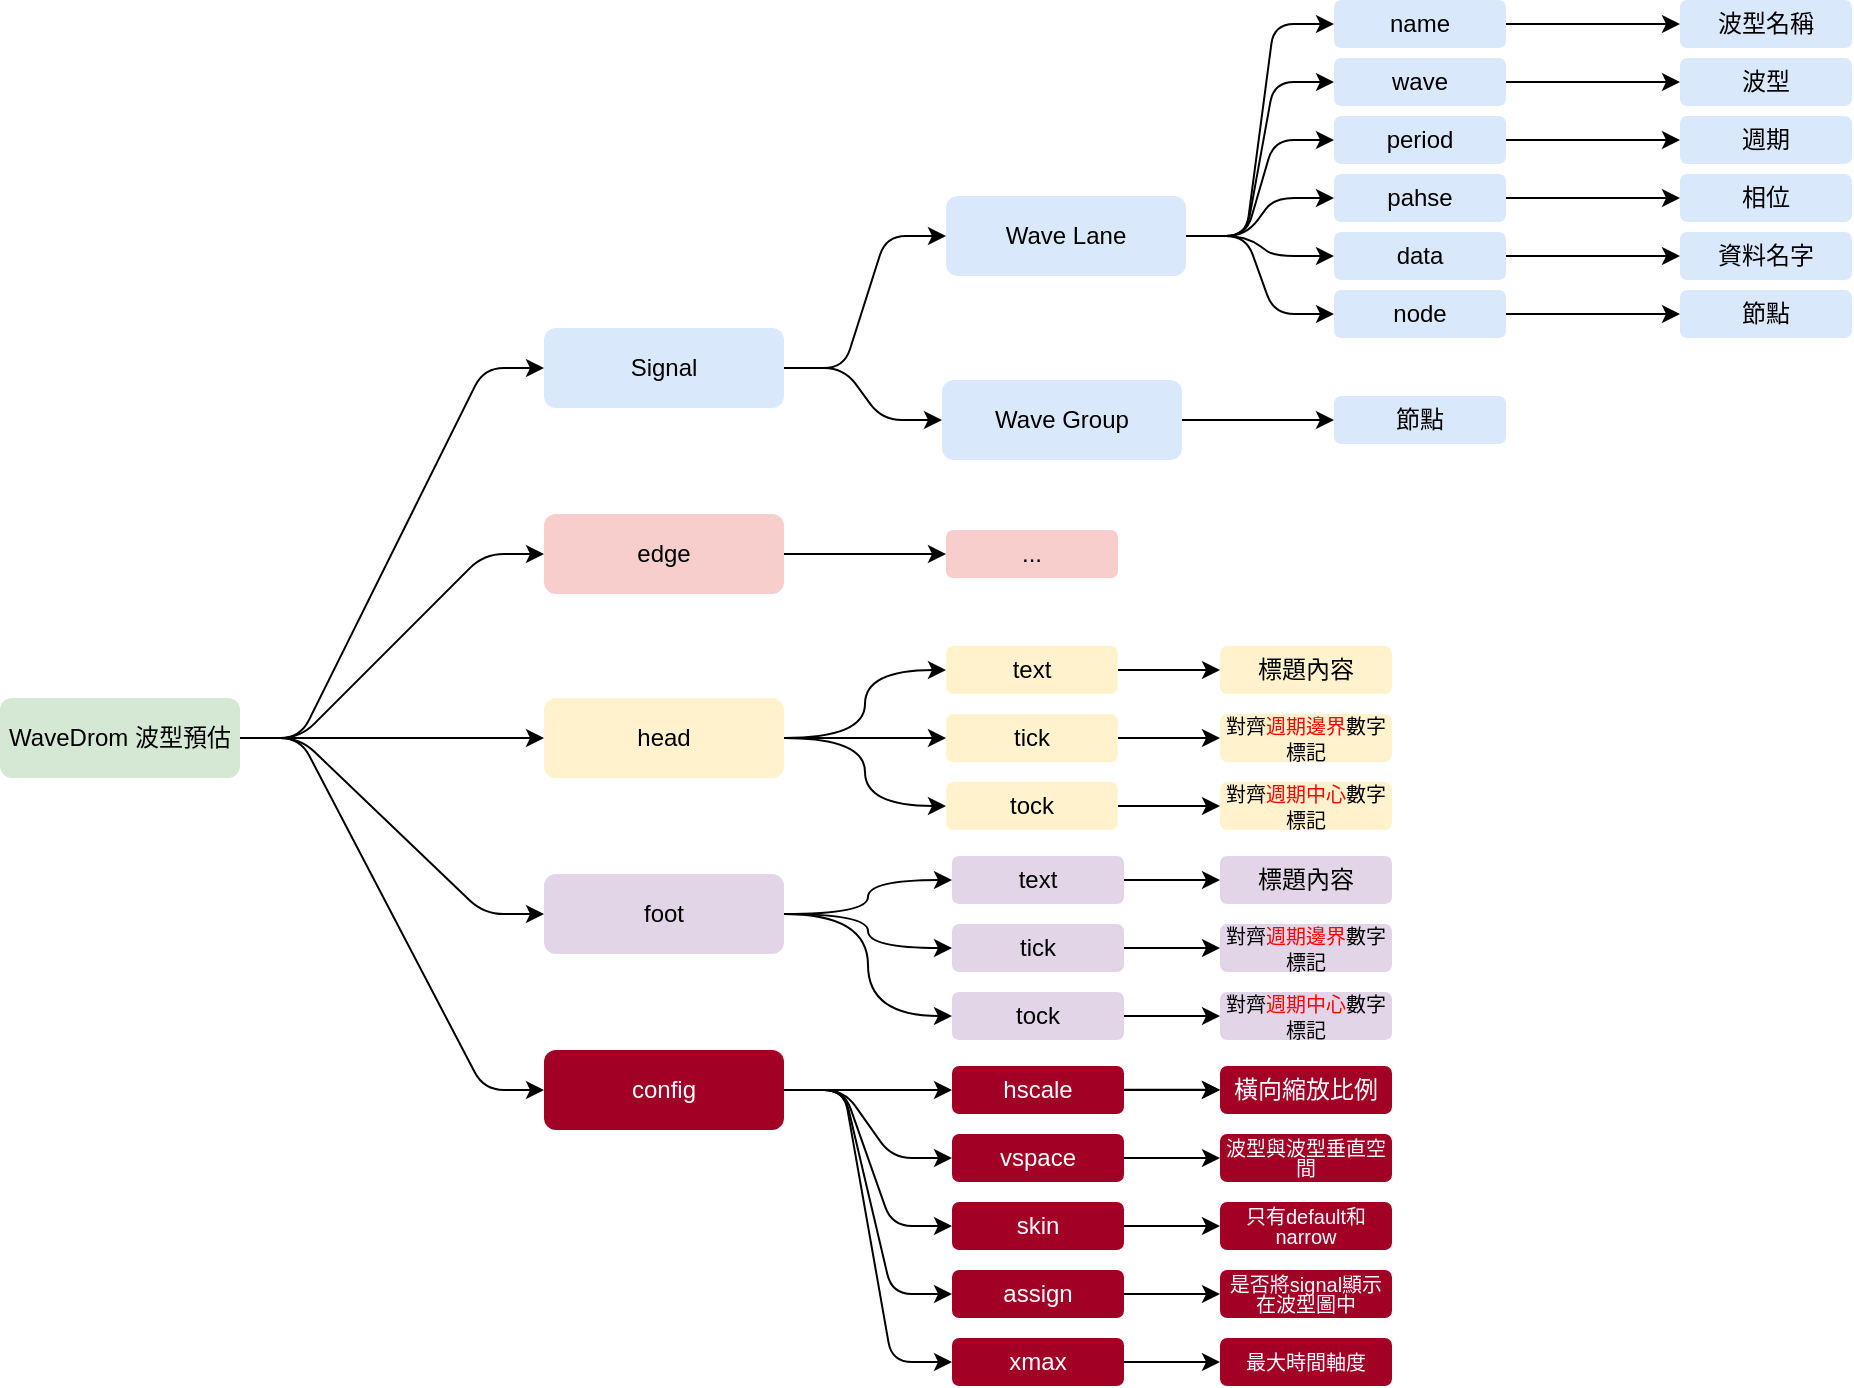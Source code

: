 <mxfile>
    <diagram id="xYQ8Gnr8b97CzqsovOpS" name="Page-1">
        <mxGraphModel dx="1013" dy="483" grid="1" gridSize="1" guides="1" tooltips="1" connect="1" arrows="1" fold="1" page="1" pageScale="1" pageWidth="1100" pageHeight="850" math="0" shadow="0">
            <root>
                <mxCell id="0"/>
                <mxCell id="1" parent="0"/>
                <mxCell id="34" value="" style="html=1;entryX=0;entryY=0.5;entryDx=0;entryDy=0;" parent="1" source="19" target="45" edge="1">
                    <mxGeometry relative="1" as="geometry">
                        <mxPoint x="953.0" y="23" as="targetPoint"/>
                    </mxGeometry>
                </mxCell>
                <mxCell id="19" value="name" style="rounded=1;html=1;fillColor=#dae8fc;strokeColor=none;whiteSpace=wrap;gradientColor=none;" parent="1" vertex="1">
                    <mxGeometry x="787" y="11" width="86" height="24" as="geometry"/>
                </mxCell>
                <mxCell id="57" style="html=1;" parent="1" source="20" target="47" edge="1">
                    <mxGeometry relative="1" as="geometry"/>
                </mxCell>
                <mxCell id="20" value="period" style="rounded=1;html=1;fillColor=#dae8fc;strokeColor=none;whiteSpace=wrap;gradientColor=none;" parent="1" vertex="1">
                    <mxGeometry x="787" y="69" width="86" height="24" as="geometry"/>
                </mxCell>
                <mxCell id="56" style="html=1;entryX=0;entryY=0.5;entryDx=0;entryDy=0;" parent="1" source="21" target="46" edge="1">
                    <mxGeometry relative="1" as="geometry"/>
                </mxCell>
                <mxCell id="21" value="wave" style="rounded=1;html=1;fillColor=#dae8fc;strokeColor=none;whiteSpace=wrap;gradientColor=none;" parent="1" vertex="1">
                    <mxGeometry x="787" y="40" width="86" height="24" as="geometry"/>
                </mxCell>
                <mxCell id="59" style="html=1;entryX=0;entryY=0.5;entryDx=0;entryDy=0;" parent="1" source="22" target="49" edge="1">
                    <mxGeometry relative="1" as="geometry"/>
                </mxCell>
                <mxCell id="22" value="data" style="rounded=1;html=1;fillColor=#dae8fc;strokeColor=none;whiteSpace=wrap;gradientColor=none;" parent="1" vertex="1">
                    <mxGeometry x="787" y="127" width="86" height="24" as="geometry"/>
                </mxCell>
                <mxCell id="58" style="html=1;entryX=0;entryY=0.5;entryDx=0;entryDy=0;" parent="1" source="23" target="48" edge="1">
                    <mxGeometry relative="1" as="geometry"/>
                </mxCell>
                <mxCell id="23" value="pahse" style="rounded=1;html=1;fillColor=#dae8fc;strokeColor=none;whiteSpace=wrap;gradientColor=none;" parent="1" vertex="1">
                    <mxGeometry x="787" y="98" width="86" height="24" as="geometry"/>
                </mxCell>
                <mxCell id="60" style="html=1;entryX=0;entryY=0.5;entryDx=0;entryDy=0;" parent="1" source="25" target="43" edge="1">
                    <mxGeometry relative="1" as="geometry"/>
                </mxCell>
                <mxCell id="25" value="node" style="rounded=1;html=1;fillColor=#dae8fc;strokeColor=none;whiteSpace=wrap;gradientColor=none;" parent="1" vertex="1">
                    <mxGeometry x="787" y="156" width="86" height="24" as="geometry"/>
                </mxCell>
                <mxCell id="8" style="edgeStyle=entityRelationEdgeStyle;html=1;entryX=0;entryY=0.5;entryDx=0;entryDy=0;" parent="1" source="2" target="10" edge="1">
                    <mxGeometry relative="1" as="geometry">
                        <mxPoint x="391" y="170" as="targetPoint"/>
                    </mxGeometry>
                </mxCell>
                <mxCell id="9" style="edgeStyle=entityRelationEdgeStyle;html=1;entryX=0;entryY=0.5;entryDx=0;entryDy=0;" parent="1" source="2" target="7" edge="1">
                    <mxGeometry relative="1" as="geometry"/>
                </mxCell>
                <mxCell id="12" style="edgeStyle=entityRelationEdgeStyle;html=1;entryX=0;entryY=0.5;entryDx=0;entryDy=0;" parent="1" source="2" target="5" edge="1">
                    <mxGeometry relative="1" as="geometry"/>
                </mxCell>
                <mxCell id="13" style="edgeStyle=entityRelationEdgeStyle;html=1;entryX=0;entryY=0.5;entryDx=0;entryDy=0;" parent="1" source="2" target="6" edge="1">
                    <mxGeometry relative="1" as="geometry"/>
                </mxCell>
                <mxCell id="14" style="edgeStyle=entityRelationEdgeStyle;html=1;" parent="1" source="2" target="4" edge="1">
                    <mxGeometry relative="1" as="geometry"/>
                </mxCell>
                <mxCell id="2" value="WaveDrom 波型預估" style="rounded=1;whiteSpace=wrap;html=1;fillColor=#d5e8d4;strokeColor=none;" parent="1" vertex="1">
                    <mxGeometry x="120" y="360" width="120" height="40" as="geometry"/>
                </mxCell>
                <mxCell id="106" style="edgeStyle=none;html=1;entryX=0;entryY=0.5;entryDx=0;entryDy=0;fontSize=10;fontColor=#FF0000;" edge="1" parent="1" source="4" target="101">
                    <mxGeometry relative="1" as="geometry"/>
                </mxCell>
                <mxCell id="107" style="edgeStyle=entityRelationEdgeStyle;html=1;exitX=1;exitY=0.5;exitDx=0;exitDy=0;entryX=0;entryY=0.5;entryDx=0;entryDy=0;fontSize=10;fontColor=#FF0000;" edge="1" parent="1" source="4" target="104">
                    <mxGeometry relative="1" as="geometry"/>
                </mxCell>
                <mxCell id="108" style="edgeStyle=entityRelationEdgeStyle;html=1;entryX=0;entryY=0.5;entryDx=0;entryDy=0;fontSize=10;fontColor=#FF0000;exitX=1;exitY=0.5;exitDx=0;exitDy=0;" edge="1" parent="1" source="4" target="103">
                    <mxGeometry relative="1" as="geometry"/>
                </mxCell>
                <mxCell id="109" style="edgeStyle=entityRelationEdgeStyle;html=1;entryX=0;entryY=0.5;entryDx=0;entryDy=0;fontSize=10;fontColor=#FF0000;exitX=1;exitY=0.5;exitDx=0;exitDy=0;" edge="1" parent="1" source="4" target="102">
                    <mxGeometry relative="1" as="geometry"/>
                </mxCell>
                <mxCell id="110" style="edgeStyle=entityRelationEdgeStyle;html=1;entryX=0;entryY=0.5;entryDx=0;entryDy=0;fontSize=10;fontColor=#FF0000;exitX=1;exitY=0.5;exitDx=0;exitDy=0;" edge="1" parent="1" source="4" target="105">
                    <mxGeometry relative="1" as="geometry"/>
                </mxCell>
                <mxCell id="4" value="config" style="rounded=1;whiteSpace=wrap;html=1;fillColor=#a20025;strokeColor=none;flipH=0;fontColor=#ffffff;" parent="1" vertex="1">
                    <mxGeometry x="392" y="536" width="120" height="40" as="geometry"/>
                </mxCell>
                <mxCell id="5" value="foot" style="rounded=1;whiteSpace=wrap;html=1;fillColor=#e1d5e7;strokeColor=none;" parent="1" vertex="1">
                    <mxGeometry x="392" y="448" width="120" height="40" as="geometry"/>
                </mxCell>
                <mxCell id="69" style="edgeStyle=orthogonalEdgeStyle;html=1;entryX=0;entryY=0.5;entryDx=0;entryDy=0;exitX=1;exitY=0.5;exitDx=0;exitDy=0;curved=1;" edge="1" parent="1" source="6" target="65">
                    <mxGeometry relative="1" as="geometry"/>
                </mxCell>
                <mxCell id="70" style="edgeStyle=orthogonalEdgeStyle;html=1;entryX=0;entryY=0.5;entryDx=0;entryDy=0;curved=1;" edge="1" parent="1" source="6" target="67">
                    <mxGeometry relative="1" as="geometry"/>
                </mxCell>
                <mxCell id="71" style="edgeStyle=orthogonalEdgeStyle;html=1;entryX=0;entryY=0.5;entryDx=0;entryDy=0;exitX=1;exitY=0.5;exitDx=0;exitDy=0;curved=1;" edge="1" parent="1" source="6" target="68">
                    <mxGeometry relative="1" as="geometry"/>
                </mxCell>
                <mxCell id="6" value="head" style="rounded=1;whiteSpace=wrap;html=1;fillColor=#fff2cc;strokeColor=none;" parent="1" vertex="1">
                    <mxGeometry x="392" y="360" width="120" height="40" as="geometry"/>
                </mxCell>
                <mxCell id="64" value="" style="edgeStyle=none;html=1;" parent="1" source="7" target="63" edge="1">
                    <mxGeometry relative="1" as="geometry"/>
                </mxCell>
                <mxCell id="7" value="edge" style="rounded=1;whiteSpace=wrap;html=1;fillColor=#f8cecc;strokeColor=none;" parent="1" vertex="1">
                    <mxGeometry x="392" y="268" width="120" height="40" as="geometry"/>
                </mxCell>
                <mxCell id="17" style="edgeStyle=entityRelationEdgeStyle;html=1;entryX=0;entryY=0.5;entryDx=0;entryDy=0;" parent="1" source="10" target="15" edge="1">
                    <mxGeometry relative="1" as="geometry"/>
                </mxCell>
                <mxCell id="18" style="edgeStyle=entityRelationEdgeStyle;html=1;entryX=0;entryY=0.5;entryDx=0;entryDy=0;" parent="1" source="10" target="16" edge="1">
                    <mxGeometry relative="1" as="geometry"/>
                </mxCell>
                <mxCell id="10" value="Signal" style="rounded=1;whiteSpace=wrap;html=1;fillColor=#dae8fc;strokeColor=none;" parent="1" vertex="1">
                    <mxGeometry x="392" y="175" width="120" height="40" as="geometry"/>
                </mxCell>
                <mxCell id="27" style="edgeStyle=entityRelationEdgeStyle;html=1;entryX=0;entryY=0.5;entryDx=0;entryDy=0;" parent="1" source="15" target="19" edge="1">
                    <mxGeometry relative="1" as="geometry"/>
                </mxCell>
                <mxCell id="28" style="edgeStyle=entityRelationEdgeStyle;html=1;entryX=0;entryY=0.5;entryDx=0;entryDy=0;" parent="1" source="15" target="21" edge="1">
                    <mxGeometry relative="1" as="geometry"/>
                </mxCell>
                <mxCell id="29" style="edgeStyle=entityRelationEdgeStyle;html=1;entryX=0;entryY=0.5;entryDx=0;entryDy=0;" parent="1" source="15" target="20" edge="1">
                    <mxGeometry relative="1" as="geometry"/>
                </mxCell>
                <mxCell id="30" style="edgeStyle=entityRelationEdgeStyle;html=1;entryX=0;entryY=0.5;entryDx=0;entryDy=0;" parent="1" source="15" target="23" edge="1">
                    <mxGeometry relative="1" as="geometry"/>
                </mxCell>
                <mxCell id="31" style="edgeStyle=entityRelationEdgeStyle;html=1;entryX=0;entryY=0.5;entryDx=0;entryDy=0;" parent="1" source="15" target="22" edge="1">
                    <mxGeometry relative="1" as="geometry"/>
                </mxCell>
                <mxCell id="32" style="edgeStyle=entityRelationEdgeStyle;html=1;entryX=0;entryY=0.5;entryDx=0;entryDy=0;" parent="1" source="15" target="25" edge="1">
                    <mxGeometry relative="1" as="geometry"/>
                </mxCell>
                <mxCell id="15" value="Wave Lane" style="rounded=1;whiteSpace=wrap;html=1;fillColor=#dae8fc;strokeColor=none;" parent="1" vertex="1">
                    <mxGeometry x="593" y="109" width="120" height="40" as="geometry"/>
                </mxCell>
                <mxCell id="62" style="edgeStyle=none;html=1;entryX=0;entryY=0.5;entryDx=0;entryDy=0;" parent="1" source="16" target="61" edge="1">
                    <mxGeometry relative="1" as="geometry"/>
                </mxCell>
                <mxCell id="16" value="Wave Group" style="rounded=1;whiteSpace=wrap;html=1;fillColor=#dae8fc;strokeColor=none;" parent="1" vertex="1">
                    <mxGeometry x="591" y="201" width="120" height="40" as="geometry"/>
                </mxCell>
                <mxCell id="43" value="節點&lt;span style=&quot;color: rgba(0, 0, 0, 0); font-family: monospace; font-size: 0px; text-align: start;&quot;&gt;%3CmxGraphModel%3E%3Croot%3E%3CmxCell%20id%3D%220%22%2F%3E%3CmxCell%20id%3D%221%22%20parent%3D%220%22%2F%3E%3CmxCell%20id%3D%222%22%20value%3D%22%E7%9B%B8%E4%BD%8D%22%20style%3D%22rounded%3D1%3Bhtml%3D1%3BfillColor%3D%23dae8fc%3BstrokeColor%3Dnone%3BwhiteSpace%3Dwrap%3BgradientColor%3Dnone%3B%22%20vertex%3D%221%22%20parent%3D%221%22%3E%3CmxGeometry%20x%3D%22947%22%20y%3D%22128%22%20width%3D%2286%22%20height%3D%2224%22%20as%3D%22geometry%22%2F%3E%3C%2FmxCell%3E%3C%2Froot%3E%3C%2FmxGraphModel%3E&lt;/span&gt;" style="rounded=1;html=1;fillColor=#dae8fc;strokeColor=none;whiteSpace=wrap;gradientColor=none;" parent="1" vertex="1">
                    <mxGeometry x="960" y="156" width="86" height="24" as="geometry"/>
                </mxCell>
                <mxCell id="45" value="波型名稱" style="rounded=1;html=1;fillColor=#dae8fc;strokeColor=none;whiteSpace=wrap;gradientColor=none;" parent="1" vertex="1">
                    <mxGeometry x="960" y="11" width="86" height="24" as="geometry"/>
                </mxCell>
                <mxCell id="46" value="波型" style="rounded=1;html=1;fillColor=#dae8fc;strokeColor=none;whiteSpace=wrap;gradientColor=none;" parent="1" vertex="1">
                    <mxGeometry x="960" y="40" width="86" height="24" as="geometry"/>
                </mxCell>
                <mxCell id="47" value="週期" style="rounded=1;html=1;fillColor=#dae8fc;strokeColor=none;whiteSpace=wrap;gradientColor=none;" parent="1" vertex="1">
                    <mxGeometry x="960" y="69" width="86" height="24" as="geometry"/>
                </mxCell>
                <mxCell id="48" value="相位" style="rounded=1;html=1;fillColor=#dae8fc;strokeColor=none;whiteSpace=wrap;gradientColor=none;" parent="1" vertex="1">
                    <mxGeometry x="960" y="98" width="86" height="24" as="geometry"/>
                </mxCell>
                <mxCell id="49" value="資料名字" style="rounded=1;html=1;fillColor=#dae8fc;strokeColor=none;whiteSpace=wrap;gradientColor=none;" parent="1" vertex="1">
                    <mxGeometry x="960" y="127" width="86" height="24" as="geometry"/>
                </mxCell>
                <mxCell id="61" value="節點&lt;span style=&quot;color: rgba(0, 0, 0, 0); font-family: monospace; font-size: 0px; text-align: start;&quot;&gt;%3CmxGraphModel%3E%3Croot%3E%3CmxCell%20id%3D%220%22%2F%3E%3CmxCell%20id%3D%221%22%20parent%3D%220%22%2F%3E%3CmxCell%20id%3D%222%22%20value%3D%22%E7%9B%B8%E4%BD%8D%22%20style%3D%22rounded%3D1%3Bhtml%3D1%3BfillColor%3D%23dae8fc%3BstrokeColor%3Dnone%3BwhiteSpace%3Dwrap%3BgradientColor%3Dnone%3B%22%20vertex%3D%221%22%20parent%3D%221%22%3E%3CmxGeometry%20x%3D%22947%22%20y%3D%22128%22%20width%3D%2286%22%20height%3D%2224%22%20as%3D%22geometry%22%2F%3E%3C%2FmxCell%3E%3C%2Froot%3E%3C%2FmxGraphModel%3E&lt;/span&gt;" style="rounded=1;html=1;fillColor=#dae8fc;strokeColor=none;whiteSpace=wrap;gradientColor=none;" parent="1" vertex="1">
                    <mxGeometry x="787" y="209" width="86" height="24" as="geometry"/>
                </mxCell>
                <mxCell id="63" value="..." style="rounded=1;whiteSpace=wrap;html=1;fillColor=#f8cecc;strokeColor=none;" parent="1" vertex="1">
                    <mxGeometry x="593" y="276" width="86" height="24" as="geometry"/>
                </mxCell>
                <mxCell id="77" style="html=1;entryX=0;entryY=0.5;entryDx=0;entryDy=0;fontSize=10;fontColor=#FF0000;" edge="1" parent="1" source="65" target="73">
                    <mxGeometry relative="1" as="geometry"/>
                </mxCell>
                <mxCell id="65" value="text" style="rounded=1;html=1;fillColor=#fff2cc;strokeColor=none;whiteSpace=wrap;flipH=0;flipV=1;" vertex="1" parent="1">
                    <mxGeometry x="593" y="334" width="86" height="24" as="geometry"/>
                </mxCell>
                <mxCell id="78" style="html=1;entryX=0;entryY=0.5;entryDx=0;entryDy=0;fontSize=10;fontColor=#FF0000;" edge="1" parent="1" source="67" target="74">
                    <mxGeometry relative="1" as="geometry"/>
                </mxCell>
                <mxCell id="67" value="tick" style="rounded=1;html=1;fillColor=#fff2cc;strokeColor=none;whiteSpace=wrap;" vertex="1" parent="1">
                    <mxGeometry x="593" y="368" width="86" height="24" as="geometry"/>
                </mxCell>
                <mxCell id="79" style="html=1;entryX=0;entryY=0.5;entryDx=0;entryDy=0;fontSize=10;fontColor=#FF0000;" edge="1" parent="1" source="68" target="75">
                    <mxGeometry relative="1" as="geometry"/>
                </mxCell>
                <mxCell id="68" value="tock" style="rounded=1;html=1;fillColor=#fff2cc;strokeColor=none;whiteSpace=wrap;" vertex="1" parent="1">
                    <mxGeometry x="593" y="402" width="86" height="24" as="geometry"/>
                </mxCell>
                <mxCell id="73" value="標題內容" style="rounded=1;html=1;fillColor=#fff2cc;strokeColor=none;whiteSpace=wrap;flipH=0;flipV=1;" vertex="1" parent="1">
                    <mxGeometry x="730" y="334" width="86" height="24" as="geometry"/>
                </mxCell>
                <mxCell id="74" value="&lt;p style=&quot;line-height: 100%;&quot;&gt;&lt;font style=&quot;font-size: 10px;&quot;&gt;對齊&lt;font color=&quot;#ff0000&quot;&gt;週期邊界&lt;/font&gt;數字標記&lt;/font&gt;&lt;/p&gt;" style="rounded=1;html=1;fillColor=#fff2cc;strokeColor=none;whiteSpace=wrap;spacing=0;strokeWidth=1;" vertex="1" parent="1">
                    <mxGeometry x="730" y="368" width="86" height="24" as="geometry"/>
                </mxCell>
                <mxCell id="75" value="&lt;p style=&quot;line-height: 100%;&quot;&gt;&lt;span style=&quot;font-size: 10px;&quot;&gt;對齊&lt;font color=&quot;#ff0000&quot;&gt;週期中心&lt;/font&gt;數字標記&lt;/span&gt;&lt;/p&gt;" style="rounded=1;html=1;fillColor=#fff2cc;strokeColor=none;whiteSpace=wrap;" vertex="1" parent="1">
                    <mxGeometry x="730" y="402" width="86" height="24" as="geometry"/>
                </mxCell>
                <mxCell id="80" style="edgeStyle=orthogonalEdgeStyle;html=1;entryX=0;entryY=0.5;entryDx=0;entryDy=0;exitX=1;exitY=0.5;exitDx=0;exitDy=0;curved=1;" edge="1" parent="1" target="84" source="5">
                    <mxGeometry relative="1" as="geometry">
                        <mxPoint x="515" y="485.0" as="sourcePoint"/>
                    </mxGeometry>
                </mxCell>
                <mxCell id="81" style="edgeStyle=orthogonalEdgeStyle;html=1;entryX=0;entryY=0.5;entryDx=0;entryDy=0;curved=1;exitX=1;exitY=0.5;exitDx=0;exitDy=0;" edge="1" parent="1" target="86" source="5">
                    <mxGeometry relative="1" as="geometry">
                        <mxPoint x="515" y="485.0" as="sourcePoint"/>
                    </mxGeometry>
                </mxCell>
                <mxCell id="82" style="edgeStyle=orthogonalEdgeStyle;html=1;entryX=0;entryY=0.5;entryDx=0;entryDy=0;exitX=1;exitY=0.5;exitDx=0;exitDy=0;curved=1;" edge="1" parent="1" target="88" source="5">
                    <mxGeometry relative="1" as="geometry">
                        <mxPoint x="515" y="485.0" as="sourcePoint"/>
                    </mxGeometry>
                </mxCell>
                <mxCell id="83" style="html=1;entryX=0;entryY=0.5;entryDx=0;entryDy=0;fontSize=10;fontColor=#FF0000;" edge="1" parent="1" source="84" target="89">
                    <mxGeometry relative="1" as="geometry"/>
                </mxCell>
                <mxCell id="84" value="text" style="rounded=1;html=1;fillColor=#e1d5e7;strokeColor=none;whiteSpace=wrap;flipH=0;flipV=1;" vertex="1" parent="1">
                    <mxGeometry x="596" y="439" width="86" height="24" as="geometry"/>
                </mxCell>
                <mxCell id="85" style="html=1;entryX=0;entryY=0.5;entryDx=0;entryDy=0;fontSize=10;fontColor=#FF0000;" edge="1" parent="1" source="86" target="90">
                    <mxGeometry relative="1" as="geometry"/>
                </mxCell>
                <mxCell id="86" value="tick" style="rounded=1;html=1;fillColor=#e1d5e7;strokeColor=none;whiteSpace=wrap;" vertex="1" parent="1">
                    <mxGeometry x="596" y="473" width="86" height="24" as="geometry"/>
                </mxCell>
                <mxCell id="87" style="html=1;entryX=0;entryY=0.5;entryDx=0;entryDy=0;fontSize=10;fontColor=#FF0000;" edge="1" parent="1" source="88" target="91">
                    <mxGeometry relative="1" as="geometry"/>
                </mxCell>
                <mxCell id="88" value="tock" style="rounded=1;html=1;fillColor=#e1d5e7;strokeColor=none;whiteSpace=wrap;" vertex="1" parent="1">
                    <mxGeometry x="596" y="507" width="86" height="24" as="geometry"/>
                </mxCell>
                <mxCell id="89" value="標題內容" style="rounded=1;html=1;fillColor=#e1d5e7;strokeColor=none;whiteSpace=wrap;flipH=0;flipV=1;" vertex="1" parent="1">
                    <mxGeometry x="730" y="439" width="86" height="24" as="geometry"/>
                </mxCell>
                <mxCell id="90" value="&lt;p style=&quot;line-height: 100%;&quot;&gt;&lt;font style=&quot;font-size: 10px;&quot;&gt;對齊&lt;font color=&quot;#ff0000&quot;&gt;週期邊界&lt;/font&gt;數字標記&lt;/font&gt;&lt;/p&gt;" style="rounded=1;html=1;fillColor=#e1d5e7;strokeColor=none;whiteSpace=wrap;spacing=0;strokeWidth=1;" vertex="1" parent="1">
                    <mxGeometry x="730" y="473" width="86" height="24" as="geometry"/>
                </mxCell>
                <mxCell id="91" value="&lt;p style=&quot;line-height: 100%;&quot;&gt;&lt;span style=&quot;font-size: 10px;&quot;&gt;對齊&lt;font color=&quot;#ff0000&quot;&gt;週期中心&lt;/font&gt;數字標記&lt;/span&gt;&lt;/p&gt;" style="rounded=1;html=1;fillColor=#e1d5e7;strokeColor=none;whiteSpace=wrap;" vertex="1" parent="1">
                    <mxGeometry x="730" y="507" width="86" height="24" as="geometry"/>
                </mxCell>
                <mxCell id="124" style="edgeStyle=entityRelationEdgeStyle;html=1;entryX=0;entryY=0.5;entryDx=0;entryDy=0;fontSize=10;fontColor=#FF0000;" edge="1" parent="1" source="101" target="118">
                    <mxGeometry relative="1" as="geometry"/>
                </mxCell>
                <mxCell id="101" value="hscale" style="rounded=1;html=1;fillColor=#a20025;strokeColor=none;whiteSpace=wrap;fontColor=#ffffff;" vertex="1" parent="1">
                    <mxGeometry x="596" y="544" width="86" height="24" as="geometry"/>
                </mxCell>
                <mxCell id="127" style="html=1;entryX=0;entryY=0.5;entryDx=0;entryDy=0;fontSize=10;fontColor=#FF0000;" edge="1" parent="1" source="102" target="119">
                    <mxGeometry relative="1" as="geometry"/>
                </mxCell>
                <mxCell id="102" value="assign" style="rounded=1;html=1;fillColor=#a20025;strokeColor=none;whiteSpace=wrap;fontColor=#ffffff;" vertex="1" parent="1">
                    <mxGeometry x="596" y="646" width="86" height="24" as="geometry"/>
                </mxCell>
                <mxCell id="126" style="html=1;entryX=0;entryY=0.5;entryDx=0;entryDy=0;fontSize=10;fontColor=#FF0000;" edge="1" parent="1" source="103" target="120">
                    <mxGeometry relative="1" as="geometry"/>
                </mxCell>
                <mxCell id="103" value="skin" style="rounded=1;html=1;fillColor=#a20025;strokeColor=none;whiteSpace=wrap;fontColor=#ffffff;" vertex="1" parent="1">
                    <mxGeometry x="596" y="612" width="86" height="24" as="geometry"/>
                </mxCell>
                <mxCell id="125" style="html=1;entryX=0;entryY=0.5;entryDx=0;entryDy=0;fontSize=10;fontColor=#FF0000;" edge="1" parent="1" source="104" target="121">
                    <mxGeometry relative="1" as="geometry"/>
                </mxCell>
                <mxCell id="104" value="vspace" style="rounded=1;html=1;fillColor=#a20025;strokeColor=none;whiteSpace=wrap;fontColor=#ffffff;" vertex="1" parent="1">
                    <mxGeometry x="596" y="578" width="86" height="24" as="geometry"/>
                </mxCell>
                <mxCell id="128" style="html=1;entryX=0;entryY=0.5;entryDx=0;entryDy=0;fontSize=10;fontColor=#FF0000;" edge="1" parent="1" source="105" target="122">
                    <mxGeometry relative="1" as="geometry"/>
                </mxCell>
                <mxCell id="105" value="xmax" style="rounded=1;html=1;fillColor=#a20025;strokeColor=none;whiteSpace=wrap;fontColor=#ffffff;" vertex="1" parent="1">
                    <mxGeometry x="596" y="680" width="86" height="24" as="geometry"/>
                </mxCell>
                <mxCell id="118" value="橫向縮放比例" style="rounded=1;html=1;fillColor=#a20025;strokeColor=none;whiteSpace=wrap;fontColor=#ffffff;" vertex="1" parent="1">
                    <mxGeometry x="730" y="544" width="86" height="24" as="geometry"/>
                </mxCell>
                <mxCell id="119" value="&lt;p style=&quot;line-height: 100%; font-size: 10px;&quot;&gt;是否將signal顯示在波型圖中&lt;/p&gt;" style="rounded=1;html=1;fillColor=#a20025;strokeColor=none;whiteSpace=wrap;fontColor=#ffffff;" vertex="1" parent="1">
                    <mxGeometry x="730" y="646" width="86" height="24" as="geometry"/>
                </mxCell>
                <mxCell id="120" value="&lt;p style=&quot;line-height: 100%; font-size: 10px;&quot;&gt;只有default和narrow&lt;/p&gt;" style="rounded=1;html=1;fillColor=#a20025;strokeColor=none;whiteSpace=wrap;fontColor=#ffffff;" vertex="1" parent="1">
                    <mxGeometry x="730" y="612" width="86" height="24" as="geometry"/>
                </mxCell>
                <mxCell id="121" value="&lt;p style=&quot;line-height: 100%; font-size: 10px;&quot;&gt;波型與波型垂直空間&lt;/p&gt;" style="rounded=1;html=1;fillColor=#a20025;strokeColor=none;whiteSpace=wrap;fontColor=#ffffff;" vertex="1" parent="1">
                    <mxGeometry x="730" y="578" width="86" height="24" as="geometry"/>
                </mxCell>
                <mxCell id="122" value="&lt;font style=&quot;font-size: 10px;&quot;&gt;最大時間軸度&lt;/font&gt;" style="rounded=1;html=1;fillColor=#a20025;strokeColor=none;whiteSpace=wrap;fontColor=#ffffff;" vertex="1" parent="1">
                    <mxGeometry x="730" y="680" width="86" height="24" as="geometry"/>
                </mxCell>
                <mxCell id="129" style="html=1;entryX=0;entryY=0.5;entryDx=0;entryDy=0;fontSize=10;fontColor=#FF0000;" edge="1" parent="1">
                    <mxGeometry relative="1" as="geometry">
                        <mxPoint x="682" y="555.86" as="sourcePoint"/>
                        <mxPoint x="730" y="555.86" as="targetPoint"/>
                    </mxGeometry>
                </mxCell>
            </root>
        </mxGraphModel>
    </diagram>
</mxfile>